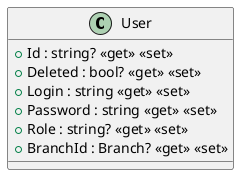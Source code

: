 @startuml
class User {
    + Id : string? <<get>> <<set>>
    + Deleted : bool? <<get>> <<set>>
    + Login : string <<get>> <<set>>
    + Password : string <<get>> <<set>>
    + Role : string? <<get>> <<set>>
    + BranchId : Branch? <<get>> <<set>>
}
@enduml
